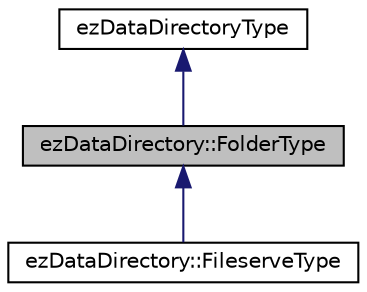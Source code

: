 digraph "ezDataDirectory::FolderType"
{
 // LATEX_PDF_SIZE
  edge [fontname="Helvetica",fontsize="10",labelfontname="Helvetica",labelfontsize="10"];
  node [fontname="Helvetica",fontsize="10",shape=record];
  Node1 [label="ezDataDirectory::FolderType",height=0.2,width=0.4,color="black", fillcolor="grey75", style="filled", fontcolor="black",tooltip="A data directory type to handle access to ordinary files."];
  Node2 -> Node1 [dir="back",color="midnightblue",fontsize="10",style="solid",fontname="Helvetica"];
  Node2 [label="ezDataDirectoryType",height=0.2,width=0.4,color="black", fillcolor="white", style="filled",URL="$dc/de0/classez_data_directory_type.htm",tooltip="The base class for all data directory types."];
  Node1 -> Node3 [dir="back",color="midnightblue",fontsize="10",style="solid",fontname="Helvetica"];
  Node3 [label="ezDataDirectory::FileserveType",height=0.2,width=0.4,color="black", fillcolor="white", style="filled",URL="$df/d4e/classez_data_directory_1_1_fileserve_type.htm",tooltip="A data directory type to handle access to files that are served from a network host."];
}
